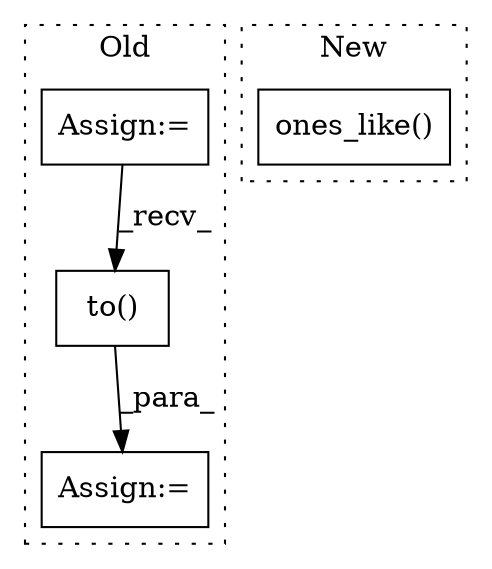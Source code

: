 digraph G {
subgraph cluster0 {
1 [label="to()" a="75" s="6257,6290" l="14,1" shape="box"];
3 [label="Assign:=" a="68" s="6135" l="3" shape="box"];
4 [label="Assign:=" a="68" s="6312" l="3" shape="box"];
label = "Old";
style="dotted";
}
subgraph cluster1 {
2 [label="ones_like()" a="75" s="6164,6192" l="16,1" shape="box"];
label = "New";
style="dotted";
}
1 -> 4 [label="_para_"];
3 -> 1 [label="_recv_"];
}